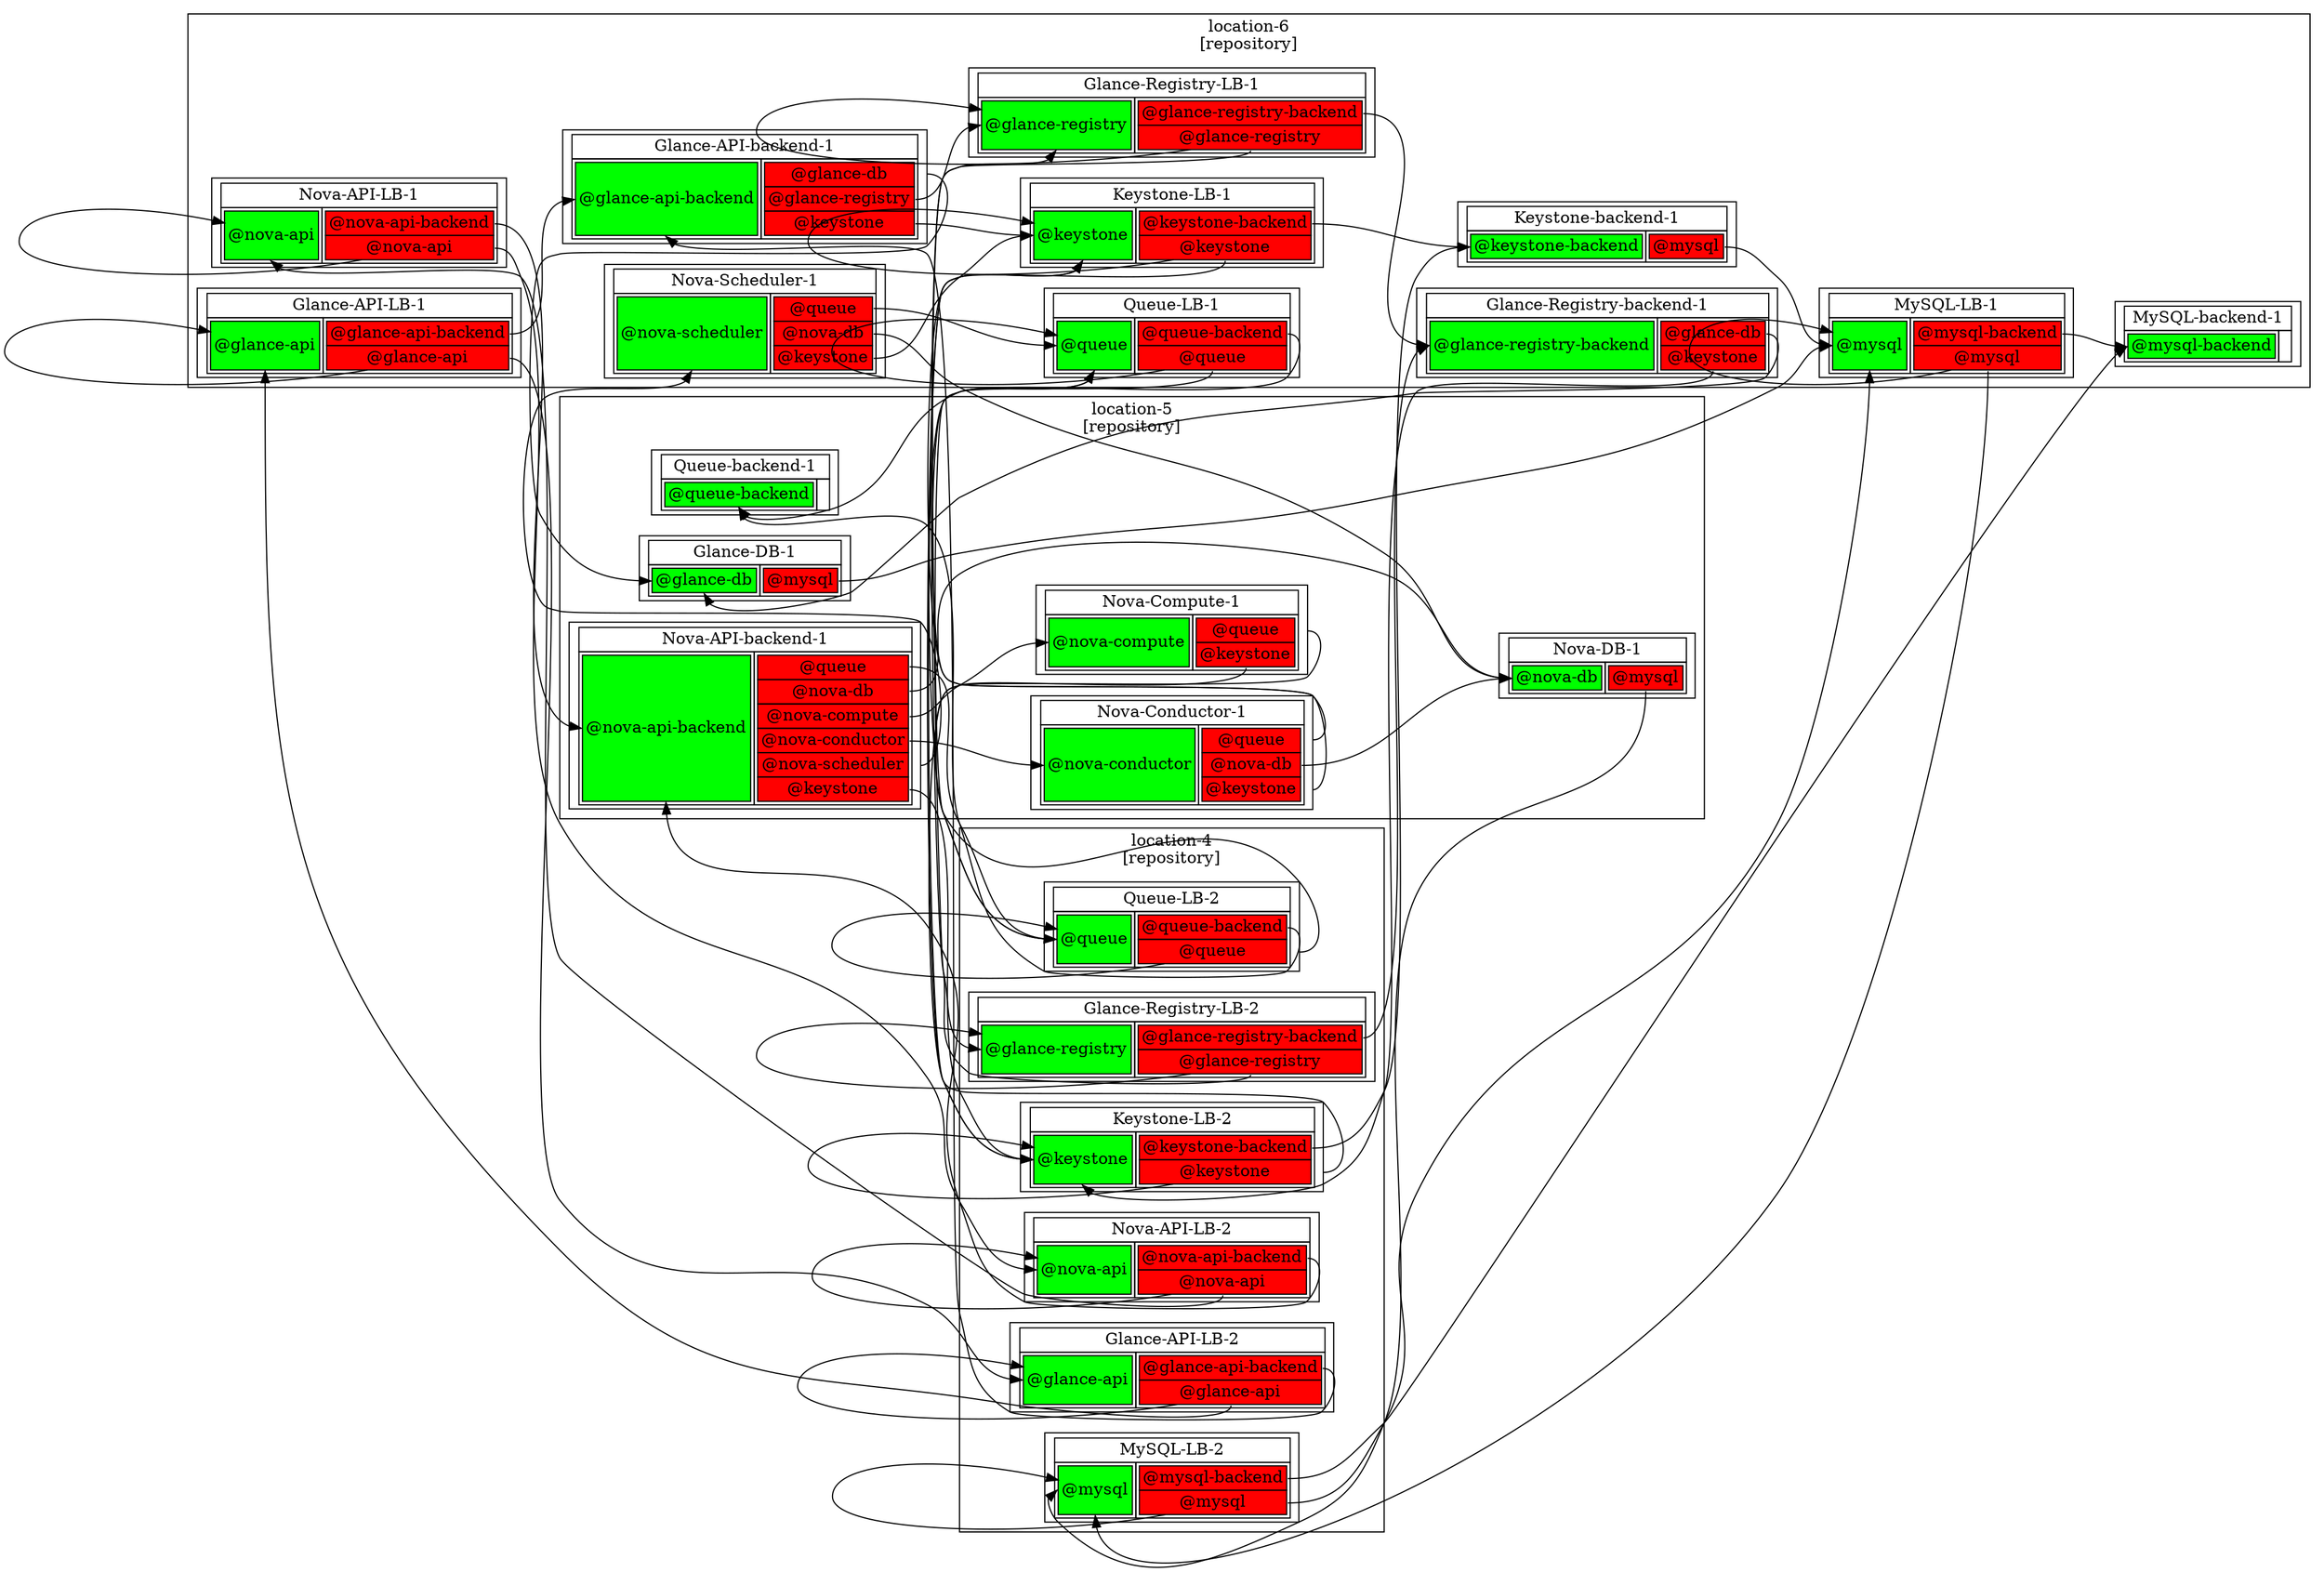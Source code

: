 digraph Configuration {
  rankdir=LR;
  subgraph cluster_location_location_1 {
    label = "location-1\n[repository]";
  }
  subgraph cluster_location_location_2 {
    label = "location-2\n[repository]";
  }
  subgraph cluster_location_location_3 {
    label = "location-3\n[repository]";
  }
  subgraph cluster_location_location_4 {
    label = "location-4\n[repository]";
    component_queue_lb_2 [shape=box,label=<<table border="0" cellborder="1" cellspacing="0"><tr><td colspan="2">Queue-LB-2</td></tr><tr><td><table border="0" cellborder="1" cellspacing="0" bgcolor="green"><tr><td port="provided_port__queue">@queue</td></tr></table></td><td><table border="0" cellborder="1" cellspacing="0" bgcolor="red"><tr><td port="required_port__queue_backend">@queue-backend</td></tr>
<tr><td port="required_port__queue">@queue</td></tr></table></td></tr></table>>];
    component_nova_api_lb_2 [shape=box,label=<<table border="0" cellborder="1" cellspacing="0"><tr><td colspan="2">Nova-API-LB-2</td></tr><tr><td><table border="0" cellborder="1" cellspacing="0" bgcolor="green"><tr><td port="provided_port__nova_api">@nova-api</td></tr></table></td><td><table border="0" cellborder="1" cellspacing="0" bgcolor="red"><tr><td port="required_port__nova_api_backend">@nova-api-backend</td></tr>
<tr><td port="required_port__nova_api">@nova-api</td></tr></table></td></tr></table>>];
    component_glance_registry_lb_2 [shape=box,label=<<table border="0" cellborder="1" cellspacing="0"><tr><td colspan="2">Glance-Registry-LB-2</td></tr><tr><td><table border="0" cellborder="1" cellspacing="0" bgcolor="green"><tr><td port="provided_port__glance_registry">@glance-registry</td></tr></table></td><td><table border="0" cellborder="1" cellspacing="0" bgcolor="red"><tr><td port="required_port__glance_registry_backend">@glance-registry-backend</td></tr>
<tr><td port="required_port__glance_registry">@glance-registry</td></tr></table></td></tr></table>>];
    component_glance_api_lb_2 [shape=box,label=<<table border="0" cellborder="1" cellspacing="0"><tr><td colspan="2">Glance-API-LB-2</td></tr><tr><td><table border="0" cellborder="1" cellspacing="0" bgcolor="green"><tr><td port="provided_port__glance_api">@glance-api</td></tr></table></td><td><table border="0" cellborder="1" cellspacing="0" bgcolor="red"><tr><td port="required_port__glance_api_backend">@glance-api-backend</td></tr>
<tr><td port="required_port__glance_api">@glance-api</td></tr></table></td></tr></table>>];
    component_keystone_lb_2 [shape=box,label=<<table border="0" cellborder="1" cellspacing="0"><tr><td colspan="2">Keystone-LB-2</td></tr><tr><td><table border="0" cellborder="1" cellspacing="0" bgcolor="green"><tr><td port="provided_port__keystone">@keystone</td></tr></table></td><td><table border="0" cellborder="1" cellspacing="0" bgcolor="red"><tr><td port="required_port__keystone_backend">@keystone-backend</td></tr>
<tr><td port="required_port__keystone">@keystone</td></tr></table></td></tr></table>>];
    component_mysql_lb_2 [shape=box,label=<<table border="0" cellborder="1" cellspacing="0"><tr><td colspan="2">MySQL-LB-2</td></tr><tr><td><table border="0" cellborder="1" cellspacing="0" bgcolor="green"><tr><td port="provided_port__mysql">@mysql</td></tr></table></td><td><table border="0" cellborder="1" cellspacing="0" bgcolor="red"><tr><td port="required_port__mysql_backend">@mysql-backend</td></tr>
<tr><td port="required_port__mysql">@mysql</td></tr></table></td></tr></table>>];
  }
  subgraph cluster_location_location_5 {
    label = "location-5\n[repository]";
    component_queue_backend_1 [shape=box,label=<<table border="0" cellborder="1" cellspacing="0"><tr><td colspan="2">Queue-backend-1</td></tr><tr><td><table border="0" cellborder="1" cellspacing="0" bgcolor="green"><tr><td port="provided_port__queue_backend">@queue-backend</td></tr></table></td><td> </td></tr></table>>];
    component_nova_db_1 [shape=box,label=<<table border="0" cellborder="1" cellspacing="0"><tr><td colspan="2">Nova-DB-1</td></tr><tr><td><table border="0" cellborder="1" cellspacing="0" bgcolor="green"><tr><td port="provided_port__nova_db">@nova-db</td></tr></table></td><td><table border="0" cellborder="1" cellspacing="0" bgcolor="red"><tr><td port="required_port__mysql">@mysql</td></tr></table></td></tr></table>>];
    component_nova_compute_1 [shape=box,label=<<table border="0" cellborder="1" cellspacing="0"><tr><td colspan="2">Nova-Compute-1</td></tr><tr><td><table border="0" cellborder="1" cellspacing="0" bgcolor="green"><tr><td port="provided_port__nova_compute">@nova-compute</td></tr></table></td><td><table border="0" cellborder="1" cellspacing="0" bgcolor="red"><tr><td port="required_port__queue">@queue</td></tr>
<tr><td port="required_port__keystone">@keystone</td></tr></table></td></tr></table>>];
    component_nova_conductor_1 [shape=box,label=<<table border="0" cellborder="1" cellspacing="0"><tr><td colspan="2">Nova-Conductor-1</td></tr><tr><td><table border="0" cellborder="1" cellspacing="0" bgcolor="green"><tr><td port="provided_port__nova_conductor">@nova-conductor</td></tr></table></td><td><table border="0" cellborder="1" cellspacing="0" bgcolor="red"><tr><td port="required_port__queue">@queue</td></tr>
<tr><td port="required_port__nova_db">@nova-db</td></tr>
<tr><td port="required_port__keystone">@keystone</td></tr></table></td></tr></table>>];
    component_nova_api_backend_1 [shape=box,label=<<table border="0" cellborder="1" cellspacing="0"><tr><td colspan="2">Nova-API-backend-1</td></tr><tr><td><table border="0" cellborder="1" cellspacing="0" bgcolor="green"><tr><td port="provided_port__nova_api_backend">@nova-api-backend</td></tr></table></td><td><table border="0" cellborder="1" cellspacing="0" bgcolor="red"><tr><td port="required_port__queue">@queue</td></tr>
<tr><td port="required_port__nova_db">@nova-db</td></tr>
<tr><td port="required_port__nova_compute">@nova-compute</td></tr>
<tr><td port="required_port__nova_conductor">@nova-conductor</td></tr>
<tr><td port="required_port__nova_scheduler">@nova-scheduler</td></tr>
<tr><td port="required_port__keystone">@keystone</td></tr></table></td></tr></table>>];
    component_glance_db_1 [shape=box,label=<<table border="0" cellborder="1" cellspacing="0"><tr><td colspan="2">Glance-DB-1</td></tr><tr><td><table border="0" cellborder="1" cellspacing="0" bgcolor="green"><tr><td port="provided_port__glance_db">@glance-db</td></tr></table></td><td><table border="0" cellborder="1" cellspacing="0" bgcolor="red"><tr><td port="required_port__mysql">@mysql</td></tr></table></td></tr></table>>];
  }
  subgraph cluster_location_location_6 {
    label = "location-6\n[repository]";
    component_queue_lb_1 [shape=box,label=<<table border="0" cellborder="1" cellspacing="0"><tr><td colspan="2">Queue-LB-1</td></tr><tr><td><table border="0" cellborder="1" cellspacing="0" bgcolor="green"><tr><td port="provided_port__queue">@queue</td></tr></table></td><td><table border="0" cellborder="1" cellspacing="0" bgcolor="red"><tr><td port="required_port__queue_backend">@queue-backend</td></tr>
<tr><td port="required_port__queue">@queue</td></tr></table></td></tr></table>>];
    component_nova_scheduler_1 [shape=box,label=<<table border="0" cellborder="1" cellspacing="0"><tr><td colspan="2">Nova-Scheduler-1</td></tr><tr><td><table border="0" cellborder="1" cellspacing="0" bgcolor="green"><tr><td port="provided_port__nova_scheduler">@nova-scheduler</td></tr></table></td><td><table border="0" cellborder="1" cellspacing="0" bgcolor="red"><tr><td port="required_port__queue">@queue</td></tr>
<tr><td port="required_port__nova_db">@nova-db</td></tr>
<tr><td port="required_port__keystone">@keystone</td></tr></table></td></tr></table>>];
    component_nova_api_lb_1 [shape=box,label=<<table border="0" cellborder="1" cellspacing="0"><tr><td colspan="2">Nova-API-LB-1</td></tr><tr><td><table border="0" cellborder="1" cellspacing="0" bgcolor="green"><tr><td port="provided_port__nova_api">@nova-api</td></tr></table></td><td><table border="0" cellborder="1" cellspacing="0" bgcolor="red"><tr><td port="required_port__nova_api_backend">@nova-api-backend</td></tr>
<tr><td port="required_port__nova_api">@nova-api</td></tr></table></td></tr></table>>];
    component_glance_registry_backend_1 [shape=box,label=<<table border="0" cellborder="1" cellspacing="0"><tr><td colspan="2">Glance-Registry-backend-1</td></tr><tr><td><table border="0" cellborder="1" cellspacing="0" bgcolor="green"><tr><td port="provided_port__glance_registry_backend">@glance-registry-backend</td></tr></table></td><td><table border="0" cellborder="1" cellspacing="0" bgcolor="red"><tr><td port="required_port__glance_db">@glance-db</td></tr>
<tr><td port="required_port__keystone">@keystone</td></tr></table></td></tr></table>>];
    component_glance_registry_lb_1 [shape=box,label=<<table border="0" cellborder="1" cellspacing="0"><tr><td colspan="2">Glance-Registry-LB-1</td></tr><tr><td><table border="0" cellborder="1" cellspacing="0" bgcolor="green"><tr><td port="provided_port__glance_registry">@glance-registry</td></tr></table></td><td><table border="0" cellborder="1" cellspacing="0" bgcolor="red"><tr><td port="required_port__glance_registry_backend">@glance-registry-backend</td></tr>
<tr><td port="required_port__glance_registry">@glance-registry</td></tr></table></td></tr></table>>];
    component_glance_api_backend_1 [shape=box,label=<<table border="0" cellborder="1" cellspacing="0"><tr><td colspan="2">Glance-API-backend-1</td></tr><tr><td><table border="0" cellborder="1" cellspacing="0" bgcolor="green"><tr><td port="provided_port__glance_api_backend">@glance-api-backend</td></tr></table></td><td><table border="0" cellborder="1" cellspacing="0" bgcolor="red"><tr><td port="required_port__glance_db">@glance-db</td></tr>
<tr><td port="required_port__glance_registry">@glance-registry</td></tr>
<tr><td port="required_port__keystone">@keystone</td></tr></table></td></tr></table>>];
    component_glance_api_lb_1 [shape=box,label=<<table border="0" cellborder="1" cellspacing="0"><tr><td colspan="2">Glance-API-LB-1</td></tr><tr><td><table border="0" cellborder="1" cellspacing="0" bgcolor="green"><tr><td port="provided_port__glance_api">@glance-api</td></tr></table></td><td><table border="0" cellborder="1" cellspacing="0" bgcolor="red"><tr><td port="required_port__glance_api_backend">@glance-api-backend</td></tr>
<tr><td port="required_port__glance_api">@glance-api</td></tr></table></td></tr></table>>];
    component_keystone_backend_1 [shape=box,label=<<table border="0" cellborder="1" cellspacing="0"><tr><td colspan="2">Keystone-backend-1</td></tr><tr><td><table border="0" cellborder="1" cellspacing="0" bgcolor="green"><tr><td port="provided_port__keystone_backend">@keystone-backend</td></tr></table></td><td><table border="0" cellborder="1" cellspacing="0" bgcolor="red"><tr><td port="required_port__mysql">@mysql</td></tr></table></td></tr></table>>];
    component_keystone_lb_1 [shape=box,label=<<table border="0" cellborder="1" cellspacing="0"><tr><td colspan="2">Keystone-LB-1</td></tr><tr><td><table border="0" cellborder="1" cellspacing="0" bgcolor="green"><tr><td port="provided_port__keystone">@keystone</td></tr></table></td><td><table border="0" cellborder="1" cellspacing="0" bgcolor="red"><tr><td port="required_port__keystone_backend">@keystone-backend</td></tr>
<tr><td port="required_port__keystone">@keystone</td></tr></table></td></tr></table>>];
    component_mysql_backend_1 [shape=box,label=<<table border="0" cellborder="1" cellspacing="0"><tr><td colspan="2">MySQL-backend-1</td></tr><tr><td><table border="0" cellborder="1" cellspacing="0" bgcolor="green"><tr><td port="provided_port__mysql_backend">@mysql-backend</td></tr></table></td><td> </td></tr></table>>];
    component_mysql_lb_1 [shape=box,label=<<table border="0" cellborder="1" cellspacing="0"><tr><td colspan="2">MySQL-LB-1</td></tr><tr><td><table border="0" cellborder="1" cellspacing="0" bgcolor="green"><tr><td port="provided_port__mysql">@mysql</td></tr></table></td><td><table border="0" cellborder="1" cellspacing="0" bgcolor="red"><tr><td port="required_port__mysql_backend">@mysql-backend</td></tr>
<tr><td port="required_port__mysql">@mysql</td></tr></table></td></tr></table>>];
  }
  component_mysql_lb_2:required_port__mysql -> component_mysql_lb_1:provided_port__mysql
  component_mysql_lb_2:required_port__mysql -> component_mysql_lb_2:provided_port__mysql
  component_glance_db_1:required_port__mysql -> component_mysql_lb_1:provided_port__mysql
  component_nova_db_1:required_port__mysql -> component_mysql_lb_2:provided_port__mysql
  component_mysql_lb_1:required_port__mysql -> component_mysql_lb_1:provided_port__mysql
  component_mysql_lb_1:required_port__mysql -> component_mysql_lb_2:provided_port__mysql
  component_keystone_backend_1:required_port__mysql -> component_mysql_lb_1:provided_port__mysql
  component_mysql_lb_2:required_port__mysql_backend -> component_mysql_backend_1:provided_port__mysql_backend
  component_mysql_lb_1:required_port__mysql_backend -> component_mysql_backend_1:provided_port__mysql_backend
  component_keystone_lb_2:required_port__keystone -> component_keystone_lb_2:provided_port__keystone
  component_keystone_lb_2:required_port__keystone -> component_keystone_lb_1:provided_port__keystone
  component_nova_api_backend_1:required_port__keystone -> component_keystone_lb_2:provided_port__keystone
  component_nova_conductor_1:required_port__keystone -> component_keystone_lb_1:provided_port__keystone
  component_nova_compute_1:required_port__keystone -> component_keystone_lb_2:provided_port__keystone
  component_keystone_lb_1:required_port__keystone -> component_keystone_lb_1:provided_port__keystone
  component_keystone_lb_1:required_port__keystone -> component_keystone_lb_2:provided_port__keystone
  component_glance_api_backend_1:required_port__keystone -> component_keystone_lb_1:provided_port__keystone
  component_glance_registry_backend_1:required_port__keystone -> component_keystone_lb_2:provided_port__keystone
  component_nova_scheduler_1:required_port__keystone -> component_keystone_lb_1:provided_port__keystone
  component_keystone_lb_2:required_port__keystone_backend -> component_keystone_backend_1:provided_port__keystone_backend
  component_keystone_lb_1:required_port__keystone_backend -> component_keystone_backend_1:provided_port__keystone_backend
  component_glance_api_lb_2:required_port__glance_api -> component_glance_api_lb_2:provided_port__glance_api
  component_glance_api_lb_2:required_port__glance_api -> component_glance_api_lb_1:provided_port__glance_api
  component_glance_api_lb_1:required_port__glance_api -> component_glance_api_lb_2:provided_port__glance_api
  component_glance_api_lb_1:required_port__glance_api -> component_glance_api_lb_1:provided_port__glance_api
  component_glance_api_lb_2:required_port__glance_api_backend -> component_glance_api_backend_1:provided_port__glance_api_backend
  component_glance_api_lb_1:required_port__glance_api_backend -> component_glance_api_backend_1:provided_port__glance_api_backend
  component_glance_registry_lb_2:required_port__glance_registry -> component_glance_registry_lb_1:provided_port__glance_registry
  component_glance_registry_lb_2:required_port__glance_registry -> component_glance_registry_lb_2:provided_port__glance_registry
  component_glance_api_backend_1:required_port__glance_registry -> component_glance_registry_lb_1:provided_port__glance_registry
  component_glance_registry_lb_1:required_port__glance_registry -> component_glance_registry_lb_2:provided_port__glance_registry
  component_glance_registry_lb_1:required_port__glance_registry -> component_glance_registry_lb_1:provided_port__glance_registry
  component_glance_api_backend_1:required_port__glance_db -> component_glance_db_1:provided_port__glance_db
  component_glance_registry_backend_1:required_port__glance_db -> component_glance_db_1:provided_port__glance_db
  component_glance_registry_lb_2:required_port__glance_registry_backend -> component_glance_registry_backend_1:provided_port__glance_registry_backend
  component_glance_registry_lb_1:required_port__glance_registry_backend -> component_glance_registry_backend_1:provided_port__glance_registry_backend
  component_nova_api_lb_2:required_port__nova_api -> component_nova_api_lb_2:provided_port__nova_api
  component_nova_api_lb_2:required_port__nova_api -> component_nova_api_lb_1:provided_port__nova_api
  component_nova_api_lb_1:required_port__nova_api -> component_nova_api_lb_2:provided_port__nova_api
  component_nova_api_lb_1:required_port__nova_api -> component_nova_api_lb_1:provided_port__nova_api
  component_nova_api_lb_2:required_port__nova_api_backend -> component_nova_api_backend_1:provided_port__nova_api_backend
  component_nova_api_lb_1:required_port__nova_api_backend -> component_nova_api_backend_1:provided_port__nova_api_backend
  component_nova_api_backend_1:required_port__nova_scheduler -> component_nova_scheduler_1:provided_port__nova_scheduler
  component_nova_api_backend_1:required_port__nova_conductor -> component_nova_conductor_1:provided_port__nova_conductor
  component_nova_api_backend_1:required_port__nova_compute -> component_nova_compute_1:provided_port__nova_compute
  component_nova_api_backend_1:required_port__nova_db -> component_nova_db_1:provided_port__nova_db
  component_nova_conductor_1:required_port__nova_db -> component_nova_db_1:provided_port__nova_db
  component_nova_scheduler_1:required_port__nova_db -> component_nova_db_1:provided_port__nova_db
  component_queue_lb_2:required_port__queue -> component_queue_lb_2:provided_port__queue
  component_queue_lb_2:required_port__queue -> component_queue_lb_1:provided_port__queue
  component_nova_api_backend_1:required_port__queue -> component_queue_lb_2:provided_port__queue
  component_nova_conductor_1:required_port__queue -> component_queue_lb_1:provided_port__queue
  component_nova_compute_1:required_port__queue -> component_queue_lb_2:provided_port__queue
  component_nova_scheduler_1:required_port__queue -> component_queue_lb_1:provided_port__queue
  component_queue_lb_1:required_port__queue -> component_queue_lb_2:provided_port__queue
  component_queue_lb_1:required_port__queue -> component_queue_lb_1:provided_port__queue
  component_queue_lb_2:required_port__queue_backend -> component_queue_backend_1:provided_port__queue_backend
  component_queue_lb_1:required_port__queue_backend -> component_queue_backend_1:provided_port__queue_backend
}